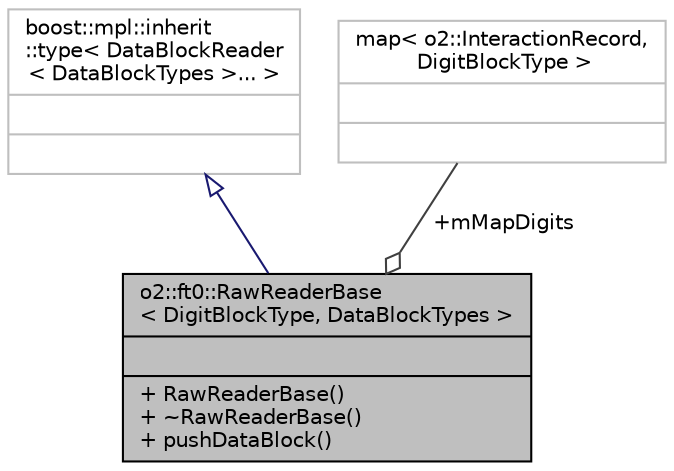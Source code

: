digraph "o2::ft0::RawReaderBase&lt; DigitBlockType, DataBlockTypes &gt;"
{
 // INTERACTIVE_SVG=YES
  bgcolor="transparent";
  edge [fontname="Helvetica",fontsize="10",labelfontname="Helvetica",labelfontsize="10"];
  node [fontname="Helvetica",fontsize="10",shape=record];
  Node4 [label="{o2::ft0::RawReaderBase\l\< DigitBlockType, DataBlockTypes \>\n||+ RawReaderBase()\l+ ~RawReaderBase()\l+ pushDataBlock()\l}",height=0.2,width=0.4,color="black", fillcolor="grey75", style="filled", fontcolor="black"];
  Node5 -> Node4 [dir="back",color="midnightblue",fontsize="10",style="solid",arrowtail="onormal",fontname="Helvetica"];
  Node5 [label="{boost::mpl::inherit\l::type\< DataBlockReader\l\< DataBlockTypes \>... \>\n||}",height=0.2,width=0.4,color="grey75"];
  Node6 -> Node4 [color="grey25",fontsize="10",style="solid",label=" +mMapDigits" ,arrowhead="odiamond",fontname="Helvetica"];
  Node6 [label="{map\< o2::InteractionRecord,\l DigitBlockType \>\n||}",height=0.2,width=0.4,color="grey75"];
}
